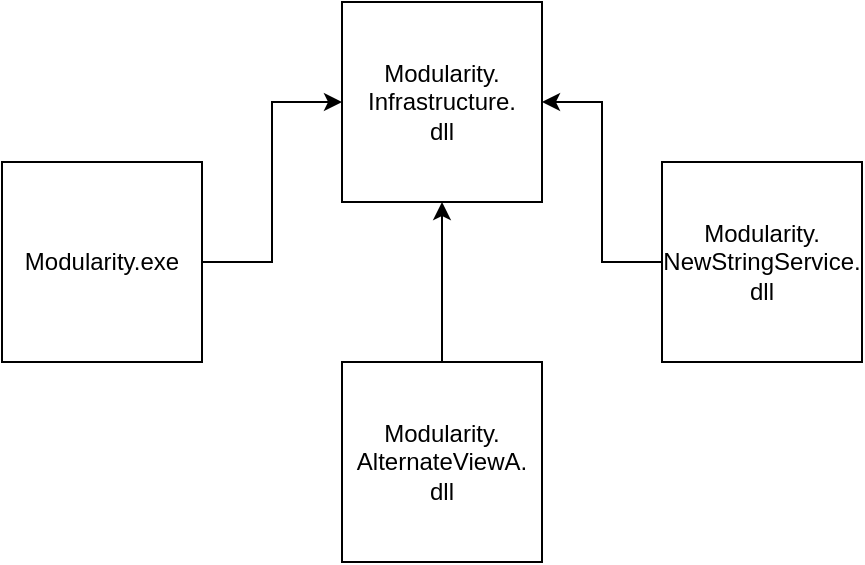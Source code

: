 <mxfile version="12.9.3" type="device"><diagram id="jdH5q90DAYon2mF2kzLr" name="Page-1"><mxGraphModel dx="1088" dy="928" grid="1" gridSize="10" guides="1" tooltips="1" connect="1" arrows="1" fold="1" page="1" pageScale="1" pageWidth="850" pageHeight="1100" math="0" shadow="0"><root><mxCell id="0"/><mxCell id="1" parent="0"/><mxCell id="58_3zzpWCD7eYcphCNv9-9" style="edgeStyle=orthogonalEdgeStyle;rounded=0;orthogonalLoop=1;jettySize=auto;html=1;entryX=1;entryY=0.5;entryDx=0;entryDy=0;" edge="1" parent="1" source="58_3zzpWCD7eYcphCNv9-1" target="58_3zzpWCD7eYcphCNv9-4"><mxGeometry relative="1" as="geometry"/></mxCell><mxCell id="58_3zzpWCD7eYcphCNv9-1" value="Modularity.&lt;br&gt;NewStringService.&lt;br&gt;dll" style="whiteSpace=wrap;html=1;aspect=fixed;" vertex="1" parent="1"><mxGeometry x="560" y="220" width="100" height="100" as="geometry"/></mxCell><mxCell id="58_3zzpWCD7eYcphCNv9-7" style="edgeStyle=orthogonalEdgeStyle;rounded=0;orthogonalLoop=1;jettySize=auto;html=1;entryX=0.5;entryY=1;entryDx=0;entryDy=0;" edge="1" parent="1" source="58_3zzpWCD7eYcphCNv9-2" target="58_3zzpWCD7eYcphCNv9-4"><mxGeometry relative="1" as="geometry"/></mxCell><mxCell id="58_3zzpWCD7eYcphCNv9-2" value="Modularity.&lt;br&gt;AlternateViewA.&lt;br&gt;dll" style="whiteSpace=wrap;html=1;aspect=fixed;" vertex="1" parent="1"><mxGeometry x="400" y="320" width="100" height="100" as="geometry"/></mxCell><mxCell id="58_3zzpWCD7eYcphCNv9-8" style="edgeStyle=orthogonalEdgeStyle;rounded=0;orthogonalLoop=1;jettySize=auto;html=1;entryX=0;entryY=0.5;entryDx=0;entryDy=0;" edge="1" parent="1" source="58_3zzpWCD7eYcphCNv9-3" target="58_3zzpWCD7eYcphCNv9-4"><mxGeometry relative="1" as="geometry"/></mxCell><mxCell id="58_3zzpWCD7eYcphCNv9-3" value="Modularity.exe" style="whiteSpace=wrap;html=1;aspect=fixed;" vertex="1" parent="1"><mxGeometry x="230" y="220" width="100" height="100" as="geometry"/></mxCell><mxCell id="58_3zzpWCD7eYcphCNv9-4" value="Modularity.&lt;br&gt;Infrastructure.&lt;br&gt;dll" style="whiteSpace=wrap;html=1;aspect=fixed;" vertex="1" parent="1"><mxGeometry x="400" y="140" width="100" height="100" as="geometry"/></mxCell></root></mxGraphModel></diagram></mxfile>